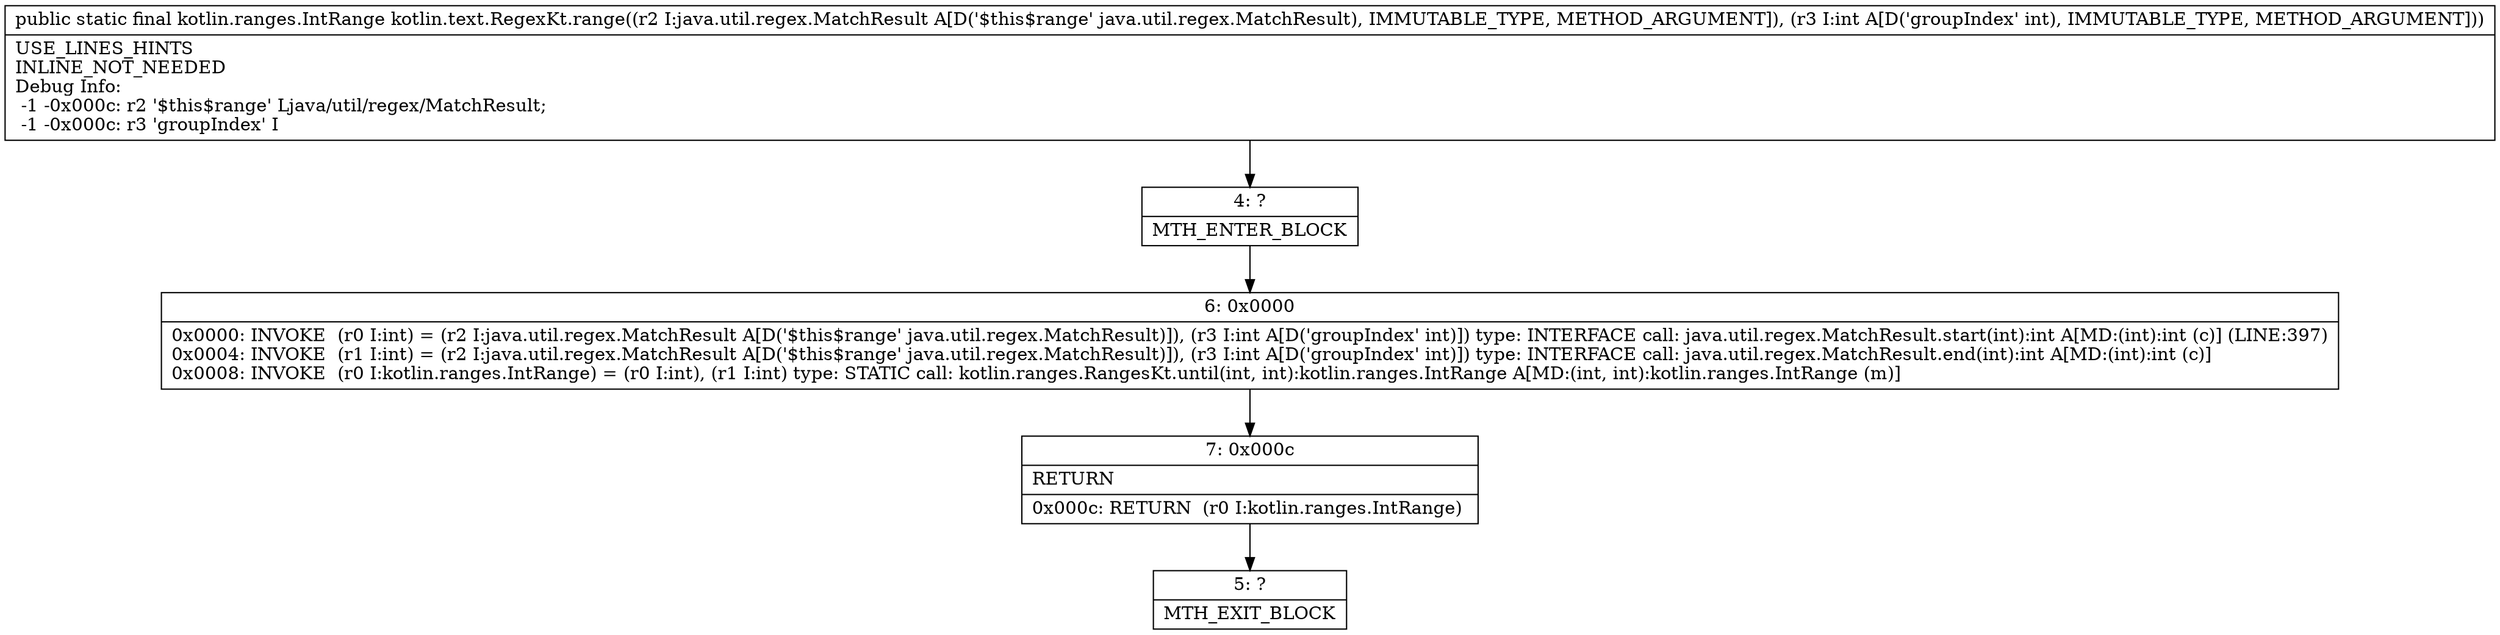 digraph "CFG forkotlin.text.RegexKt.range(Ljava\/util\/regex\/MatchResult;I)Lkotlin\/ranges\/IntRange;" {
Node_4 [shape=record,label="{4\:\ ?|MTH_ENTER_BLOCK\l}"];
Node_6 [shape=record,label="{6\:\ 0x0000|0x0000: INVOKE  (r0 I:int) = (r2 I:java.util.regex.MatchResult A[D('$this$range' java.util.regex.MatchResult)]), (r3 I:int A[D('groupIndex' int)]) type: INTERFACE call: java.util.regex.MatchResult.start(int):int A[MD:(int):int (c)] (LINE:397)\l0x0004: INVOKE  (r1 I:int) = (r2 I:java.util.regex.MatchResult A[D('$this$range' java.util.regex.MatchResult)]), (r3 I:int A[D('groupIndex' int)]) type: INTERFACE call: java.util.regex.MatchResult.end(int):int A[MD:(int):int (c)]\l0x0008: INVOKE  (r0 I:kotlin.ranges.IntRange) = (r0 I:int), (r1 I:int) type: STATIC call: kotlin.ranges.RangesKt.until(int, int):kotlin.ranges.IntRange A[MD:(int, int):kotlin.ranges.IntRange (m)]\l}"];
Node_7 [shape=record,label="{7\:\ 0x000c|RETURN\l|0x000c: RETURN  (r0 I:kotlin.ranges.IntRange) \l}"];
Node_5 [shape=record,label="{5\:\ ?|MTH_EXIT_BLOCK\l}"];
MethodNode[shape=record,label="{public static final kotlin.ranges.IntRange kotlin.text.RegexKt.range((r2 I:java.util.regex.MatchResult A[D('$this$range' java.util.regex.MatchResult), IMMUTABLE_TYPE, METHOD_ARGUMENT]), (r3 I:int A[D('groupIndex' int), IMMUTABLE_TYPE, METHOD_ARGUMENT]))  | USE_LINES_HINTS\lINLINE_NOT_NEEDED\lDebug Info:\l  \-1 \-0x000c: r2 '$this$range' Ljava\/util\/regex\/MatchResult;\l  \-1 \-0x000c: r3 'groupIndex' I\l}"];
MethodNode -> Node_4;Node_4 -> Node_6;
Node_6 -> Node_7;
Node_7 -> Node_5;
}

